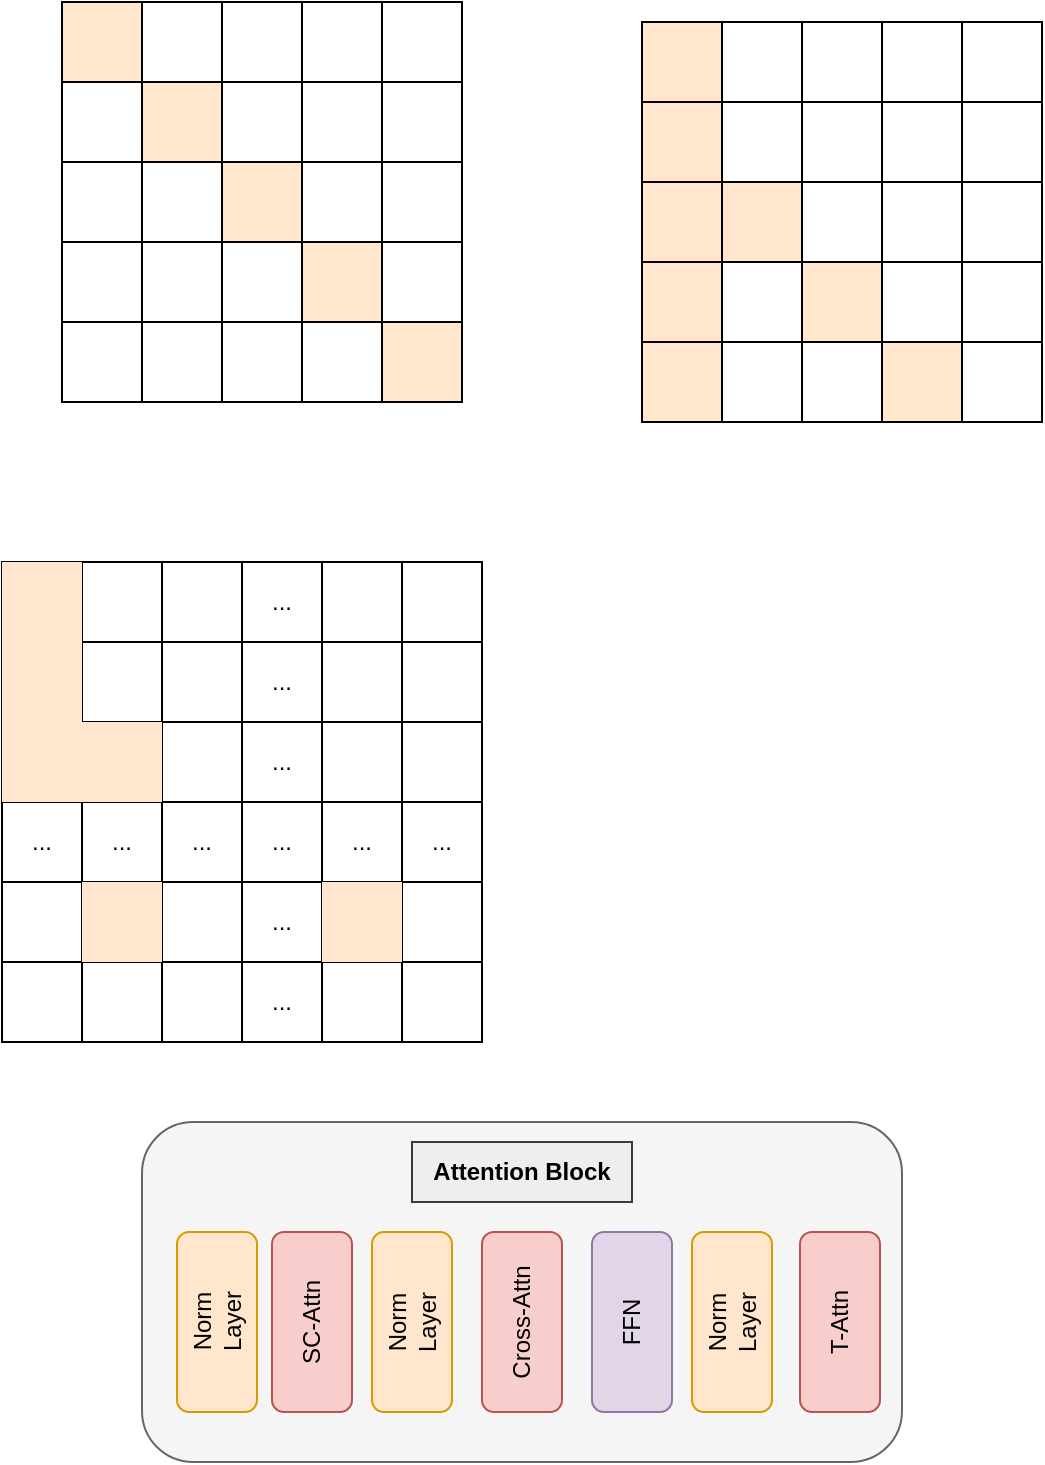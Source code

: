 <mxfile version="21.5.1" type="github">
  <diagram name="第 1 页" id="f-01IgNtScXEDmYA4fdB">
    <mxGraphModel dx="686" dy="381" grid="1" gridSize="10" guides="1" tooltips="1" connect="1" arrows="1" fold="1" page="1" pageScale="1" pageWidth="827" pageHeight="1169" math="0" shadow="0">
      <root>
        <mxCell id="0" />
        <mxCell id="1" parent="0" />
        <mxCell id="S-hVBt0b8yvFd-pwDOw3-2" value="" style="shape=table;startSize=0;container=1;collapsible=0;childLayout=tableLayout;" parent="1" vertex="1">
          <mxGeometry x="70" y="110" width="200" height="200" as="geometry" />
        </mxCell>
        <mxCell id="S-hVBt0b8yvFd-pwDOw3-3" value="" style="shape=tableRow;horizontal=0;startSize=0;swimlaneHead=0;swimlaneBody=0;strokeColor=inherit;top=0;left=0;bottom=0;right=0;collapsible=0;dropTarget=0;fillColor=none;points=[[0,0.5],[1,0.5]];portConstraint=eastwest;" parent="S-hVBt0b8yvFd-pwDOw3-2" vertex="1">
          <mxGeometry width="200" height="40" as="geometry" />
        </mxCell>
        <mxCell id="S-hVBt0b8yvFd-pwDOw3-4" value="" style="shape=partialRectangle;html=1;whiteSpace=wrap;connectable=0;strokeColor=#d79b00;overflow=hidden;fillColor=#ffe6cc;top=0;left=0;bottom=0;right=0;pointerEvents=1;" parent="S-hVBt0b8yvFd-pwDOw3-3" vertex="1">
          <mxGeometry width="40" height="40" as="geometry">
            <mxRectangle width="40" height="40" as="alternateBounds" />
          </mxGeometry>
        </mxCell>
        <mxCell id="S-hVBt0b8yvFd-pwDOw3-5" value="" style="shape=partialRectangle;html=1;whiteSpace=wrap;connectable=0;strokeColor=inherit;overflow=hidden;fillColor=none;top=0;left=0;bottom=0;right=0;pointerEvents=1;" parent="S-hVBt0b8yvFd-pwDOw3-3" vertex="1">
          <mxGeometry x="40" width="40" height="40" as="geometry">
            <mxRectangle width="40" height="40" as="alternateBounds" />
          </mxGeometry>
        </mxCell>
        <mxCell id="S-hVBt0b8yvFd-pwDOw3-6" value="" style="shape=partialRectangle;html=1;whiteSpace=wrap;connectable=0;strokeColor=inherit;overflow=hidden;fillColor=none;top=0;left=0;bottom=0;right=0;pointerEvents=1;" parent="S-hVBt0b8yvFd-pwDOw3-3" vertex="1">
          <mxGeometry x="80" width="40" height="40" as="geometry">
            <mxRectangle width="40" height="40" as="alternateBounds" />
          </mxGeometry>
        </mxCell>
        <mxCell id="S-hVBt0b8yvFd-pwDOw3-7" value="" style="shape=partialRectangle;html=1;whiteSpace=wrap;connectable=0;strokeColor=inherit;overflow=hidden;fillColor=none;top=0;left=0;bottom=0;right=0;pointerEvents=1;" parent="S-hVBt0b8yvFd-pwDOw3-3" vertex="1">
          <mxGeometry x="120" width="40" height="40" as="geometry">
            <mxRectangle width="40" height="40" as="alternateBounds" />
          </mxGeometry>
        </mxCell>
        <mxCell id="S-hVBt0b8yvFd-pwDOw3-8" value="" style="shape=partialRectangle;html=1;whiteSpace=wrap;connectable=0;strokeColor=inherit;overflow=hidden;fillColor=none;top=0;left=0;bottom=0;right=0;pointerEvents=1;" parent="S-hVBt0b8yvFd-pwDOw3-3" vertex="1">
          <mxGeometry x="160" width="40" height="40" as="geometry">
            <mxRectangle width="40" height="40" as="alternateBounds" />
          </mxGeometry>
        </mxCell>
        <mxCell id="S-hVBt0b8yvFd-pwDOw3-9" value="" style="shape=tableRow;horizontal=0;startSize=0;swimlaneHead=0;swimlaneBody=0;strokeColor=inherit;top=0;left=0;bottom=0;right=0;collapsible=0;dropTarget=0;fillColor=none;points=[[0,0.5],[1,0.5]];portConstraint=eastwest;" parent="S-hVBt0b8yvFd-pwDOw3-2" vertex="1">
          <mxGeometry y="40" width="200" height="40" as="geometry" />
        </mxCell>
        <mxCell id="S-hVBt0b8yvFd-pwDOw3-10" value="" style="shape=partialRectangle;html=1;whiteSpace=wrap;connectable=0;strokeColor=inherit;overflow=hidden;fillColor=none;top=0;left=0;bottom=0;right=0;pointerEvents=1;" parent="S-hVBt0b8yvFd-pwDOw3-9" vertex="1">
          <mxGeometry width="40" height="40" as="geometry">
            <mxRectangle width="40" height="40" as="alternateBounds" />
          </mxGeometry>
        </mxCell>
        <mxCell id="S-hVBt0b8yvFd-pwDOw3-11" value="" style="shape=partialRectangle;html=1;whiteSpace=wrap;connectable=0;strokeColor=#d79b00;overflow=hidden;fillColor=#ffe6cc;top=0;left=0;bottom=0;right=0;pointerEvents=1;" parent="S-hVBt0b8yvFd-pwDOw3-9" vertex="1">
          <mxGeometry x="40" width="40" height="40" as="geometry">
            <mxRectangle width="40" height="40" as="alternateBounds" />
          </mxGeometry>
        </mxCell>
        <mxCell id="S-hVBt0b8yvFd-pwDOw3-12" value="" style="shape=partialRectangle;html=1;whiteSpace=wrap;connectable=0;strokeColor=inherit;overflow=hidden;fillColor=none;top=0;left=0;bottom=0;right=0;pointerEvents=1;" parent="S-hVBt0b8yvFd-pwDOw3-9" vertex="1">
          <mxGeometry x="80" width="40" height="40" as="geometry">
            <mxRectangle width="40" height="40" as="alternateBounds" />
          </mxGeometry>
        </mxCell>
        <mxCell id="S-hVBt0b8yvFd-pwDOw3-13" value="" style="shape=partialRectangle;html=1;whiteSpace=wrap;connectable=0;strokeColor=inherit;overflow=hidden;fillColor=none;top=0;left=0;bottom=0;right=0;pointerEvents=1;" parent="S-hVBt0b8yvFd-pwDOw3-9" vertex="1">
          <mxGeometry x="120" width="40" height="40" as="geometry">
            <mxRectangle width="40" height="40" as="alternateBounds" />
          </mxGeometry>
        </mxCell>
        <mxCell id="S-hVBt0b8yvFd-pwDOw3-14" value="" style="shape=partialRectangle;html=1;whiteSpace=wrap;connectable=0;strokeColor=inherit;overflow=hidden;fillColor=none;top=0;left=0;bottom=0;right=0;pointerEvents=1;" parent="S-hVBt0b8yvFd-pwDOw3-9" vertex="1">
          <mxGeometry x="160" width="40" height="40" as="geometry">
            <mxRectangle width="40" height="40" as="alternateBounds" />
          </mxGeometry>
        </mxCell>
        <mxCell id="S-hVBt0b8yvFd-pwDOw3-15" value="" style="shape=tableRow;horizontal=0;startSize=0;swimlaneHead=0;swimlaneBody=0;strokeColor=inherit;top=0;left=0;bottom=0;right=0;collapsible=0;dropTarget=0;fillColor=none;points=[[0,0.5],[1,0.5]];portConstraint=eastwest;" parent="S-hVBt0b8yvFd-pwDOw3-2" vertex="1">
          <mxGeometry y="80" width="200" height="40" as="geometry" />
        </mxCell>
        <mxCell id="S-hVBt0b8yvFd-pwDOw3-16" value="" style="shape=partialRectangle;html=1;whiteSpace=wrap;connectable=0;strokeColor=inherit;overflow=hidden;fillColor=none;top=0;left=0;bottom=0;right=0;pointerEvents=1;" parent="S-hVBt0b8yvFd-pwDOw3-15" vertex="1">
          <mxGeometry width="40" height="40" as="geometry">
            <mxRectangle width="40" height="40" as="alternateBounds" />
          </mxGeometry>
        </mxCell>
        <mxCell id="S-hVBt0b8yvFd-pwDOw3-17" value="" style="shape=partialRectangle;html=1;whiteSpace=wrap;connectable=0;strokeColor=inherit;overflow=hidden;fillColor=none;top=0;left=0;bottom=0;right=0;pointerEvents=1;" parent="S-hVBt0b8yvFd-pwDOw3-15" vertex="1">
          <mxGeometry x="40" width="40" height="40" as="geometry">
            <mxRectangle width="40" height="40" as="alternateBounds" />
          </mxGeometry>
        </mxCell>
        <mxCell id="S-hVBt0b8yvFd-pwDOw3-18" value="" style="shape=partialRectangle;html=1;whiteSpace=wrap;connectable=0;strokeColor=default;overflow=hidden;fillColor=#ffe6cc;top=0;left=0;bottom=0;right=0;pointerEvents=1;" parent="S-hVBt0b8yvFd-pwDOw3-15" vertex="1">
          <mxGeometry x="80" width="40" height="40" as="geometry">
            <mxRectangle width="40" height="40" as="alternateBounds" />
          </mxGeometry>
        </mxCell>
        <mxCell id="S-hVBt0b8yvFd-pwDOw3-19" value="" style="shape=partialRectangle;html=1;whiteSpace=wrap;connectable=0;strokeColor=inherit;overflow=hidden;fillColor=none;top=0;left=0;bottom=0;right=0;pointerEvents=1;" parent="S-hVBt0b8yvFd-pwDOw3-15" vertex="1">
          <mxGeometry x="120" width="40" height="40" as="geometry">
            <mxRectangle width="40" height="40" as="alternateBounds" />
          </mxGeometry>
        </mxCell>
        <mxCell id="S-hVBt0b8yvFd-pwDOw3-20" value="" style="shape=partialRectangle;html=1;whiteSpace=wrap;connectable=0;strokeColor=inherit;overflow=hidden;fillColor=none;top=0;left=0;bottom=0;right=0;pointerEvents=1;" parent="S-hVBt0b8yvFd-pwDOw3-15" vertex="1">
          <mxGeometry x="160" width="40" height="40" as="geometry">
            <mxRectangle width="40" height="40" as="alternateBounds" />
          </mxGeometry>
        </mxCell>
        <mxCell id="S-hVBt0b8yvFd-pwDOw3-21" value="" style="shape=tableRow;horizontal=0;startSize=0;swimlaneHead=0;swimlaneBody=0;strokeColor=inherit;top=0;left=0;bottom=0;right=0;collapsible=0;dropTarget=0;fillColor=none;points=[[0,0.5],[1,0.5]];portConstraint=eastwest;" parent="S-hVBt0b8yvFd-pwDOw3-2" vertex="1">
          <mxGeometry y="120" width="200" height="40" as="geometry" />
        </mxCell>
        <mxCell id="S-hVBt0b8yvFd-pwDOw3-22" value="" style="shape=partialRectangle;html=1;whiteSpace=wrap;connectable=0;strokeColor=inherit;overflow=hidden;fillColor=none;top=0;left=0;bottom=0;right=0;pointerEvents=1;" parent="S-hVBt0b8yvFd-pwDOw3-21" vertex="1">
          <mxGeometry width="40" height="40" as="geometry">
            <mxRectangle width="40" height="40" as="alternateBounds" />
          </mxGeometry>
        </mxCell>
        <mxCell id="S-hVBt0b8yvFd-pwDOw3-23" value="" style="shape=partialRectangle;html=1;whiteSpace=wrap;connectable=0;strokeColor=inherit;overflow=hidden;fillColor=none;top=0;left=0;bottom=0;right=0;pointerEvents=1;" parent="S-hVBt0b8yvFd-pwDOw3-21" vertex="1">
          <mxGeometry x="40" width="40" height="40" as="geometry">
            <mxRectangle width="40" height="40" as="alternateBounds" />
          </mxGeometry>
        </mxCell>
        <mxCell id="S-hVBt0b8yvFd-pwDOw3-24" value="" style="shape=partialRectangle;html=1;whiteSpace=wrap;connectable=0;strokeColor=inherit;overflow=hidden;fillColor=none;top=0;left=0;bottom=0;right=0;pointerEvents=1;" parent="S-hVBt0b8yvFd-pwDOw3-21" vertex="1">
          <mxGeometry x="80" width="40" height="40" as="geometry">
            <mxRectangle width="40" height="40" as="alternateBounds" />
          </mxGeometry>
        </mxCell>
        <mxCell id="S-hVBt0b8yvFd-pwDOw3-25" value="" style="shape=partialRectangle;html=1;whiteSpace=wrap;connectable=0;strokeColor=#d79b00;overflow=hidden;fillColor=#ffe6cc;top=0;left=0;bottom=0;right=0;pointerEvents=1;" parent="S-hVBt0b8yvFd-pwDOw3-21" vertex="1">
          <mxGeometry x="120" width="40" height="40" as="geometry">
            <mxRectangle width="40" height="40" as="alternateBounds" />
          </mxGeometry>
        </mxCell>
        <mxCell id="S-hVBt0b8yvFd-pwDOw3-26" value="" style="shape=partialRectangle;html=1;whiteSpace=wrap;connectable=0;strokeColor=inherit;overflow=hidden;fillColor=none;top=0;left=0;bottom=0;right=0;pointerEvents=1;" parent="S-hVBt0b8yvFd-pwDOw3-21" vertex="1">
          <mxGeometry x="160" width="40" height="40" as="geometry">
            <mxRectangle width="40" height="40" as="alternateBounds" />
          </mxGeometry>
        </mxCell>
        <mxCell id="S-hVBt0b8yvFd-pwDOw3-27" value="" style="shape=tableRow;horizontal=0;startSize=0;swimlaneHead=0;swimlaneBody=0;strokeColor=inherit;top=0;left=0;bottom=0;right=0;collapsible=0;dropTarget=0;fillColor=none;points=[[0,0.5],[1,0.5]];portConstraint=eastwest;" parent="S-hVBt0b8yvFd-pwDOw3-2" vertex="1">
          <mxGeometry y="160" width="200" height="40" as="geometry" />
        </mxCell>
        <mxCell id="S-hVBt0b8yvFd-pwDOw3-28" value="" style="shape=partialRectangle;html=1;whiteSpace=wrap;connectable=0;strokeColor=inherit;overflow=hidden;fillColor=none;top=0;left=0;bottom=0;right=0;pointerEvents=1;" parent="S-hVBt0b8yvFd-pwDOw3-27" vertex="1">
          <mxGeometry width="40" height="40" as="geometry">
            <mxRectangle width="40" height="40" as="alternateBounds" />
          </mxGeometry>
        </mxCell>
        <mxCell id="S-hVBt0b8yvFd-pwDOw3-29" value="" style="shape=partialRectangle;html=1;whiteSpace=wrap;connectable=0;strokeColor=inherit;overflow=hidden;fillColor=none;top=0;left=0;bottom=0;right=0;pointerEvents=1;" parent="S-hVBt0b8yvFd-pwDOw3-27" vertex="1">
          <mxGeometry x="40" width="40" height="40" as="geometry">
            <mxRectangle width="40" height="40" as="alternateBounds" />
          </mxGeometry>
        </mxCell>
        <mxCell id="S-hVBt0b8yvFd-pwDOw3-30" value="" style="shape=partialRectangle;html=1;whiteSpace=wrap;connectable=0;strokeColor=inherit;overflow=hidden;fillColor=none;top=0;left=0;bottom=0;right=0;pointerEvents=1;" parent="S-hVBt0b8yvFd-pwDOw3-27" vertex="1">
          <mxGeometry x="80" width="40" height="40" as="geometry">
            <mxRectangle width="40" height="40" as="alternateBounds" />
          </mxGeometry>
        </mxCell>
        <mxCell id="S-hVBt0b8yvFd-pwDOw3-31" value="" style="shape=partialRectangle;html=1;whiteSpace=wrap;connectable=0;strokeColor=inherit;overflow=hidden;fillColor=none;top=0;left=0;bottom=0;right=0;pointerEvents=1;" parent="S-hVBt0b8yvFd-pwDOw3-27" vertex="1">
          <mxGeometry x="120" width="40" height="40" as="geometry">
            <mxRectangle width="40" height="40" as="alternateBounds" />
          </mxGeometry>
        </mxCell>
        <mxCell id="S-hVBt0b8yvFd-pwDOw3-32" value="" style="shape=partialRectangle;html=1;whiteSpace=wrap;connectable=0;strokeColor=#d79b00;overflow=hidden;fillColor=#ffe6cc;top=0;left=0;bottom=0;right=0;pointerEvents=1;" parent="S-hVBt0b8yvFd-pwDOw3-27" vertex="1">
          <mxGeometry x="160" width="40" height="40" as="geometry">
            <mxRectangle width="40" height="40" as="alternateBounds" />
          </mxGeometry>
        </mxCell>
        <mxCell id="S-hVBt0b8yvFd-pwDOw3-65" value="" style="shape=table;startSize=0;container=1;collapsible=0;childLayout=tableLayout;" parent="1" vertex="1">
          <mxGeometry x="360" y="120" width="200" height="200" as="geometry" />
        </mxCell>
        <mxCell id="S-hVBt0b8yvFd-pwDOw3-66" value="" style="shape=tableRow;horizontal=0;startSize=0;swimlaneHead=0;swimlaneBody=0;strokeColor=inherit;top=0;left=0;bottom=0;right=0;collapsible=0;dropTarget=0;fillColor=none;points=[[0,0.5],[1,0.5]];portConstraint=eastwest;" parent="S-hVBt0b8yvFd-pwDOw3-65" vertex="1">
          <mxGeometry width="200" height="40" as="geometry" />
        </mxCell>
        <mxCell id="S-hVBt0b8yvFd-pwDOw3-67" value="" style="shape=partialRectangle;html=1;whiteSpace=wrap;connectable=0;overflow=hidden;top=0;left=0;bottom=0;right=0;pointerEvents=1;strokeColor=inherit;fillColor=#ffe6cc;" parent="S-hVBt0b8yvFd-pwDOw3-66" vertex="1">
          <mxGeometry width="40" height="40" as="geometry">
            <mxRectangle width="40" height="40" as="alternateBounds" />
          </mxGeometry>
        </mxCell>
        <mxCell id="S-hVBt0b8yvFd-pwDOw3-68" value="" style="shape=partialRectangle;html=1;whiteSpace=wrap;connectable=0;strokeColor=inherit;overflow=hidden;fillColor=none;top=0;left=0;bottom=0;right=0;pointerEvents=1;" parent="S-hVBt0b8yvFd-pwDOw3-66" vertex="1">
          <mxGeometry x="40" width="40" height="40" as="geometry">
            <mxRectangle width="40" height="40" as="alternateBounds" />
          </mxGeometry>
        </mxCell>
        <mxCell id="S-hVBt0b8yvFd-pwDOw3-69" value="" style="shape=partialRectangle;html=1;whiteSpace=wrap;connectable=0;strokeColor=inherit;overflow=hidden;fillColor=none;top=0;left=0;bottom=0;right=0;pointerEvents=1;" parent="S-hVBt0b8yvFd-pwDOw3-66" vertex="1">
          <mxGeometry x="80" width="40" height="40" as="geometry">
            <mxRectangle width="40" height="40" as="alternateBounds" />
          </mxGeometry>
        </mxCell>
        <mxCell id="S-hVBt0b8yvFd-pwDOw3-70" value="" style="shape=partialRectangle;html=1;whiteSpace=wrap;connectable=0;strokeColor=inherit;overflow=hidden;fillColor=none;top=0;left=0;bottom=0;right=0;pointerEvents=1;" parent="S-hVBt0b8yvFd-pwDOw3-66" vertex="1">
          <mxGeometry x="120" width="40" height="40" as="geometry">
            <mxRectangle width="40" height="40" as="alternateBounds" />
          </mxGeometry>
        </mxCell>
        <mxCell id="S-hVBt0b8yvFd-pwDOw3-71" value="" style="shape=partialRectangle;html=1;whiteSpace=wrap;connectable=0;strokeColor=inherit;overflow=hidden;fillColor=none;top=0;left=0;bottom=0;right=0;pointerEvents=1;" parent="S-hVBt0b8yvFd-pwDOw3-66" vertex="1">
          <mxGeometry x="160" width="40" height="40" as="geometry">
            <mxRectangle width="40" height="40" as="alternateBounds" />
          </mxGeometry>
        </mxCell>
        <mxCell id="S-hVBt0b8yvFd-pwDOw3-72" value="" style="shape=tableRow;horizontal=0;startSize=0;swimlaneHead=0;swimlaneBody=0;strokeColor=inherit;top=0;left=0;bottom=0;right=0;collapsible=0;dropTarget=0;fillColor=none;points=[[0,0.5],[1,0.5]];portConstraint=eastwest;" parent="S-hVBt0b8yvFd-pwDOw3-65" vertex="1">
          <mxGeometry y="40" width="200" height="40" as="geometry" />
        </mxCell>
        <mxCell id="S-hVBt0b8yvFd-pwDOw3-73" value="" style="shape=partialRectangle;html=1;whiteSpace=wrap;connectable=0;strokeColor=inherit;overflow=hidden;fillColor=#ffe6cc;top=0;left=0;bottom=0;right=0;pointerEvents=1;" parent="S-hVBt0b8yvFd-pwDOw3-72" vertex="1">
          <mxGeometry width="40" height="40" as="geometry">
            <mxRectangle width="40" height="40" as="alternateBounds" />
          </mxGeometry>
        </mxCell>
        <mxCell id="S-hVBt0b8yvFd-pwDOw3-74" value="" style="shape=partialRectangle;html=1;whiteSpace=wrap;connectable=0;strokeColor=#d79b00;overflow=hidden;fillColor=none;top=0;left=0;bottom=0;right=0;pointerEvents=1;" parent="S-hVBt0b8yvFd-pwDOw3-72" vertex="1">
          <mxGeometry x="40" width="40" height="40" as="geometry">
            <mxRectangle width="40" height="40" as="alternateBounds" />
          </mxGeometry>
        </mxCell>
        <mxCell id="S-hVBt0b8yvFd-pwDOw3-75" value="" style="shape=partialRectangle;html=1;whiteSpace=wrap;connectable=0;strokeColor=inherit;overflow=hidden;fillColor=none;top=0;left=0;bottom=0;right=0;pointerEvents=1;" parent="S-hVBt0b8yvFd-pwDOw3-72" vertex="1">
          <mxGeometry x="80" width="40" height="40" as="geometry">
            <mxRectangle width="40" height="40" as="alternateBounds" />
          </mxGeometry>
        </mxCell>
        <mxCell id="S-hVBt0b8yvFd-pwDOw3-76" value="" style="shape=partialRectangle;html=1;whiteSpace=wrap;connectable=0;strokeColor=inherit;overflow=hidden;fillColor=none;top=0;left=0;bottom=0;right=0;pointerEvents=1;" parent="S-hVBt0b8yvFd-pwDOw3-72" vertex="1">
          <mxGeometry x="120" width="40" height="40" as="geometry">
            <mxRectangle width="40" height="40" as="alternateBounds" />
          </mxGeometry>
        </mxCell>
        <mxCell id="S-hVBt0b8yvFd-pwDOw3-77" value="" style="shape=partialRectangle;html=1;whiteSpace=wrap;connectable=0;strokeColor=inherit;overflow=hidden;fillColor=none;top=0;left=0;bottom=0;right=0;pointerEvents=1;" parent="S-hVBt0b8yvFd-pwDOw3-72" vertex="1">
          <mxGeometry x="160" width="40" height="40" as="geometry">
            <mxRectangle width="40" height="40" as="alternateBounds" />
          </mxGeometry>
        </mxCell>
        <mxCell id="S-hVBt0b8yvFd-pwDOw3-78" value="" style="shape=tableRow;horizontal=0;startSize=0;swimlaneHead=0;swimlaneBody=0;strokeColor=inherit;top=0;left=0;bottom=0;right=0;collapsible=0;dropTarget=0;fillColor=none;points=[[0,0.5],[1,0.5]];portConstraint=eastwest;" parent="S-hVBt0b8yvFd-pwDOw3-65" vertex="1">
          <mxGeometry y="80" width="200" height="40" as="geometry" />
        </mxCell>
        <mxCell id="S-hVBt0b8yvFd-pwDOw3-79" value="" style="shape=partialRectangle;html=1;whiteSpace=wrap;connectable=0;strokeColor=#d79b00;overflow=hidden;fillColor=#ffe6cc;top=0;left=0;bottom=0;right=0;pointerEvents=1;" parent="S-hVBt0b8yvFd-pwDOw3-78" vertex="1">
          <mxGeometry width="40" height="40" as="geometry">
            <mxRectangle width="40" height="40" as="alternateBounds" />
          </mxGeometry>
        </mxCell>
        <mxCell id="S-hVBt0b8yvFd-pwDOw3-80" value="" style="shape=partialRectangle;html=1;whiteSpace=wrap;connectable=0;strokeColor=#d79b00;overflow=hidden;fillColor=#ffe6cc;top=0;left=0;bottom=0;right=0;pointerEvents=1;" parent="S-hVBt0b8yvFd-pwDOw3-78" vertex="1">
          <mxGeometry x="40" width="40" height="40" as="geometry">
            <mxRectangle width="40" height="40" as="alternateBounds" />
          </mxGeometry>
        </mxCell>
        <mxCell id="S-hVBt0b8yvFd-pwDOw3-81" value="" style="shape=partialRectangle;html=1;whiteSpace=wrap;connectable=0;strokeColor=default;overflow=hidden;fillColor=none;top=0;left=0;bottom=0;right=0;pointerEvents=1;" parent="S-hVBt0b8yvFd-pwDOw3-78" vertex="1">
          <mxGeometry x="80" width="40" height="40" as="geometry">
            <mxRectangle width="40" height="40" as="alternateBounds" />
          </mxGeometry>
        </mxCell>
        <mxCell id="S-hVBt0b8yvFd-pwDOw3-82" value="" style="shape=partialRectangle;html=1;whiteSpace=wrap;connectable=0;strokeColor=inherit;overflow=hidden;fillColor=none;top=0;left=0;bottom=0;right=0;pointerEvents=1;" parent="S-hVBt0b8yvFd-pwDOw3-78" vertex="1">
          <mxGeometry x="120" width="40" height="40" as="geometry">
            <mxRectangle width="40" height="40" as="alternateBounds" />
          </mxGeometry>
        </mxCell>
        <mxCell id="S-hVBt0b8yvFd-pwDOw3-83" value="" style="shape=partialRectangle;html=1;whiteSpace=wrap;connectable=0;strokeColor=inherit;overflow=hidden;fillColor=none;top=0;left=0;bottom=0;right=0;pointerEvents=1;" parent="S-hVBt0b8yvFd-pwDOw3-78" vertex="1">
          <mxGeometry x="160" width="40" height="40" as="geometry">
            <mxRectangle width="40" height="40" as="alternateBounds" />
          </mxGeometry>
        </mxCell>
        <mxCell id="S-hVBt0b8yvFd-pwDOw3-84" value="" style="shape=tableRow;horizontal=0;startSize=0;swimlaneHead=0;swimlaneBody=0;strokeColor=inherit;top=0;left=0;bottom=0;right=0;collapsible=0;dropTarget=0;fillColor=none;points=[[0,0.5],[1,0.5]];portConstraint=eastwest;" parent="S-hVBt0b8yvFd-pwDOw3-65" vertex="1">
          <mxGeometry y="120" width="200" height="40" as="geometry" />
        </mxCell>
        <mxCell id="S-hVBt0b8yvFd-pwDOw3-85" value="" style="shape=partialRectangle;html=1;whiteSpace=wrap;connectable=0;strokeColor=#d79b00;overflow=hidden;fillColor=#ffe6cc;top=0;left=0;bottom=0;right=0;pointerEvents=1;" parent="S-hVBt0b8yvFd-pwDOw3-84" vertex="1">
          <mxGeometry width="40" height="40" as="geometry">
            <mxRectangle width="40" height="40" as="alternateBounds" />
          </mxGeometry>
        </mxCell>
        <mxCell id="S-hVBt0b8yvFd-pwDOw3-86" value="" style="shape=partialRectangle;html=1;whiteSpace=wrap;connectable=0;strokeColor=inherit;overflow=hidden;fillColor=none;top=0;left=0;bottom=0;right=0;pointerEvents=1;" parent="S-hVBt0b8yvFd-pwDOw3-84" vertex="1">
          <mxGeometry x="40" width="40" height="40" as="geometry">
            <mxRectangle width="40" height="40" as="alternateBounds" />
          </mxGeometry>
        </mxCell>
        <mxCell id="S-hVBt0b8yvFd-pwDOw3-87" value="" style="shape=partialRectangle;html=1;whiteSpace=wrap;connectable=0;strokeColor=#d79b00;overflow=hidden;fillColor=#ffe6cc;top=0;left=0;bottom=0;right=0;pointerEvents=1;" parent="S-hVBt0b8yvFd-pwDOw3-84" vertex="1">
          <mxGeometry x="80" width="40" height="40" as="geometry">
            <mxRectangle width="40" height="40" as="alternateBounds" />
          </mxGeometry>
        </mxCell>
        <mxCell id="S-hVBt0b8yvFd-pwDOw3-88" value="" style="shape=partialRectangle;html=1;whiteSpace=wrap;connectable=0;strokeColor=#d79b00;overflow=hidden;fillColor=none;top=0;left=0;bottom=0;right=0;pointerEvents=1;" parent="S-hVBt0b8yvFd-pwDOw3-84" vertex="1">
          <mxGeometry x="120" width="40" height="40" as="geometry">
            <mxRectangle width="40" height="40" as="alternateBounds" />
          </mxGeometry>
        </mxCell>
        <mxCell id="S-hVBt0b8yvFd-pwDOw3-89" value="" style="shape=partialRectangle;html=1;whiteSpace=wrap;connectable=0;strokeColor=inherit;overflow=hidden;fillColor=none;top=0;left=0;bottom=0;right=0;pointerEvents=1;" parent="S-hVBt0b8yvFd-pwDOw3-84" vertex="1">
          <mxGeometry x="160" width="40" height="40" as="geometry">
            <mxRectangle width="40" height="40" as="alternateBounds" />
          </mxGeometry>
        </mxCell>
        <mxCell id="S-hVBt0b8yvFd-pwDOw3-90" value="" style="shape=tableRow;horizontal=0;startSize=0;swimlaneHead=0;swimlaneBody=0;strokeColor=inherit;top=0;left=0;bottom=0;right=0;collapsible=0;dropTarget=0;fillColor=none;points=[[0,0.5],[1,0.5]];portConstraint=eastwest;" parent="S-hVBt0b8yvFd-pwDOw3-65" vertex="1">
          <mxGeometry y="160" width="200" height="40" as="geometry" />
        </mxCell>
        <mxCell id="S-hVBt0b8yvFd-pwDOw3-91" value="" style="shape=partialRectangle;html=1;whiteSpace=wrap;connectable=0;strokeColor=#d79b00;overflow=hidden;fillColor=#ffe6cc;top=0;left=0;bottom=0;right=0;pointerEvents=1;" parent="S-hVBt0b8yvFd-pwDOw3-90" vertex="1">
          <mxGeometry width="40" height="40" as="geometry">
            <mxRectangle width="40" height="40" as="alternateBounds" />
          </mxGeometry>
        </mxCell>
        <mxCell id="S-hVBt0b8yvFd-pwDOw3-92" value="" style="shape=partialRectangle;html=1;whiteSpace=wrap;connectable=0;strokeColor=inherit;overflow=hidden;fillColor=none;top=0;left=0;bottom=0;right=0;pointerEvents=1;" parent="S-hVBt0b8yvFd-pwDOw3-90" vertex="1">
          <mxGeometry x="40" width="40" height="40" as="geometry">
            <mxRectangle width="40" height="40" as="alternateBounds" />
          </mxGeometry>
        </mxCell>
        <mxCell id="S-hVBt0b8yvFd-pwDOw3-93" value="" style="shape=partialRectangle;html=1;whiteSpace=wrap;connectable=0;strokeColor=inherit;overflow=hidden;fillColor=none;top=0;left=0;bottom=0;right=0;pointerEvents=1;" parent="S-hVBt0b8yvFd-pwDOw3-90" vertex="1">
          <mxGeometry x="80" width="40" height="40" as="geometry">
            <mxRectangle width="40" height="40" as="alternateBounds" />
          </mxGeometry>
        </mxCell>
        <mxCell id="S-hVBt0b8yvFd-pwDOw3-94" value="" style="shape=partialRectangle;html=1;whiteSpace=wrap;connectable=0;strokeColor=#d79b00;overflow=hidden;fillColor=#ffe6cc;top=0;left=0;bottom=0;right=0;pointerEvents=1;" parent="S-hVBt0b8yvFd-pwDOw3-90" vertex="1">
          <mxGeometry x="120" width="40" height="40" as="geometry">
            <mxRectangle width="40" height="40" as="alternateBounds" />
          </mxGeometry>
        </mxCell>
        <mxCell id="S-hVBt0b8yvFd-pwDOw3-95" value="" style="shape=partialRectangle;html=1;whiteSpace=wrap;connectable=0;strokeColor=default;overflow=hidden;fillColor=none;top=0;left=0;bottom=0;right=0;pointerEvents=1;" parent="S-hVBt0b8yvFd-pwDOw3-90" vertex="1">
          <mxGeometry x="160" width="40" height="40" as="geometry">
            <mxRectangle width="40" height="40" as="alternateBounds" />
          </mxGeometry>
        </mxCell>
        <mxCell id="S-hVBt0b8yvFd-pwDOw3-96" value="" style="endArrow=none;html=1;rounded=0;exitX=0.001;exitY=-0.107;exitDx=0;exitDy=0;exitPerimeter=0;entryX=0.201;entryY=-0.001;entryDx=0;entryDy=0;entryPerimeter=0;" parent="1" target="S-hVBt0b8yvFd-pwDOw3-72" edge="1">
          <mxGeometry width="50" height="50" relative="1" as="geometry">
            <mxPoint x="360" y="160" as="sourcePoint" />
            <mxPoint x="402.0" y="162.08" as="targetPoint" />
          </mxGeometry>
        </mxCell>
        <mxCell id="S-hVBt0b8yvFd-pwDOw3-97" value="" style="endArrow=none;html=1;rounded=0;exitX=0.001;exitY=-0.107;exitDx=0;exitDy=0;exitPerimeter=0;entryX=0.201;entryY=-0.001;entryDx=0;entryDy=0;entryPerimeter=0;" parent="1" edge="1">
          <mxGeometry width="50" height="50" relative="1" as="geometry">
            <mxPoint x="360" y="200" as="sourcePoint" />
            <mxPoint x="400" y="200" as="targetPoint" />
          </mxGeometry>
        </mxCell>
        <mxCell id="S-hVBt0b8yvFd-pwDOw3-98" value="" style="endArrow=none;html=1;rounded=0;exitX=0.001;exitY=-0.107;exitDx=0;exitDy=0;exitPerimeter=0;entryX=0.201;entryY=-0.001;entryDx=0;entryDy=0;entryPerimeter=0;" parent="1" edge="1">
          <mxGeometry width="50" height="50" relative="1" as="geometry">
            <mxPoint x="360" y="240" as="sourcePoint" />
            <mxPoint x="400" y="240" as="targetPoint" />
          </mxGeometry>
        </mxCell>
        <mxCell id="S-hVBt0b8yvFd-pwDOw3-99" value="" style="endArrow=none;html=1;rounded=0;exitX=0.001;exitY=-0.107;exitDx=0;exitDy=0;exitPerimeter=0;entryX=0.201;entryY=-0.001;entryDx=0;entryDy=0;entryPerimeter=0;" parent="1" edge="1">
          <mxGeometry width="50" height="50" relative="1" as="geometry">
            <mxPoint x="400" y="240" as="sourcePoint" />
            <mxPoint x="440" y="240" as="targetPoint" />
          </mxGeometry>
        </mxCell>
        <mxCell id="S-hVBt0b8yvFd-pwDOw3-100" value="" style="endArrow=none;html=1;rounded=0;exitX=0.001;exitY=-0.107;exitDx=0;exitDy=0;exitPerimeter=0;entryX=0.201;entryY=-0.001;entryDx=0;entryDy=0;entryPerimeter=0;" parent="1" edge="1">
          <mxGeometry width="50" height="50" relative="1" as="geometry">
            <mxPoint x="360" y="280" as="sourcePoint" />
            <mxPoint x="400" y="280" as="targetPoint" />
          </mxGeometry>
        </mxCell>
        <mxCell id="S-hVBt0b8yvFd-pwDOw3-101" value="" style="endArrow=none;html=1;rounded=0;exitX=0.001;exitY=-0.107;exitDx=0;exitDy=0;exitPerimeter=0;entryX=0.201;entryY=-0.001;entryDx=0;entryDy=0;entryPerimeter=0;" parent="1" edge="1">
          <mxGeometry width="50" height="50" relative="1" as="geometry">
            <mxPoint x="440" y="240" as="sourcePoint" />
            <mxPoint x="480" y="240" as="targetPoint" />
          </mxGeometry>
        </mxCell>
        <mxCell id="S-hVBt0b8yvFd-pwDOw3-102" value="" style="endArrow=none;html=1;rounded=0;exitX=0.001;exitY=-0.107;exitDx=0;exitDy=0;exitPerimeter=0;entryX=0.201;entryY=-0.001;entryDx=0;entryDy=0;entryPerimeter=0;" parent="1" edge="1">
          <mxGeometry width="50" height="50" relative="1" as="geometry">
            <mxPoint x="440" y="280" as="sourcePoint" />
            <mxPoint x="480" y="280" as="targetPoint" />
          </mxGeometry>
        </mxCell>
        <mxCell id="S-hVBt0b8yvFd-pwDOw3-103" value="" style="endArrow=none;html=1;rounded=0;exitX=0.001;exitY=-0.107;exitDx=0;exitDy=0;exitPerimeter=0;entryX=0.201;entryY=-0.001;entryDx=0;entryDy=0;entryPerimeter=0;" parent="1" edge="1">
          <mxGeometry width="50" height="50" relative="1" as="geometry">
            <mxPoint x="400" y="200" as="sourcePoint" />
            <mxPoint x="440" y="200" as="targetPoint" />
          </mxGeometry>
        </mxCell>
        <mxCell id="S-hVBt0b8yvFd-pwDOw3-104" value="" style="endArrow=none;html=1;rounded=0;exitX=0.001;exitY=-0.107;exitDx=0;exitDy=0;exitPerimeter=0;entryX=0.201;entryY=-0.001;entryDx=0;entryDy=0;entryPerimeter=0;" parent="1" edge="1">
          <mxGeometry width="50" height="50" relative="1" as="geometry">
            <mxPoint x="360" y="120" as="sourcePoint" />
            <mxPoint x="400" y="120" as="targetPoint" />
          </mxGeometry>
        </mxCell>
        <mxCell id="S-hVBt0b8yvFd-pwDOw3-105" value="" style="endArrow=none;html=1;rounded=0;exitX=0.001;exitY=-0.107;exitDx=0;exitDy=0;exitPerimeter=0;entryX=0.201;entryY=-0.001;entryDx=0;entryDy=0;entryPerimeter=0;" parent="1" edge="1">
          <mxGeometry width="50" height="50" relative="1" as="geometry">
            <mxPoint x="360" y="320" as="sourcePoint" />
            <mxPoint x="400" y="320" as="targetPoint" />
          </mxGeometry>
        </mxCell>
        <mxCell id="S-hVBt0b8yvFd-pwDOw3-106" value="" style="endArrow=none;html=1;rounded=0;exitX=0.001;exitY=-0.107;exitDx=0;exitDy=0;exitPerimeter=0;entryX=0.201;entryY=-0.001;entryDx=0;entryDy=0;entryPerimeter=0;" parent="1" edge="1">
          <mxGeometry width="50" height="50" relative="1" as="geometry">
            <mxPoint x="480" y="320" as="sourcePoint" />
            <mxPoint x="520" y="320" as="targetPoint" />
          </mxGeometry>
        </mxCell>
        <mxCell id="S-hVBt0b8yvFd-pwDOw3-107" value="" style="endArrow=none;html=1;rounded=0;exitX=0.001;exitY=-0.107;exitDx=0;exitDy=0;exitPerimeter=0;entryX=0.201;entryY=-0.001;entryDx=0;entryDy=0;entryPerimeter=0;" parent="1" edge="1">
          <mxGeometry width="50" height="50" relative="1" as="geometry">
            <mxPoint x="480" y="280" as="sourcePoint" />
            <mxPoint x="520" y="280" as="targetPoint" />
          </mxGeometry>
        </mxCell>
        <mxCell id="S-hVBt0b8yvFd-pwDOw3-108" value="" style="endArrow=none;html=1;rounded=0;exitX=0.001;exitY=-0.107;exitDx=0;exitDy=0;exitPerimeter=0;entryX=0.201;entryY=-0.001;entryDx=0;entryDy=0;entryPerimeter=0;" parent="1" edge="1">
          <mxGeometry width="50" height="50" relative="1" as="geometry">
            <mxPoint x="480" y="280" as="sourcePoint" />
            <mxPoint x="520" y="280" as="targetPoint" />
          </mxGeometry>
        </mxCell>
        <mxCell id="S-hVBt0b8yvFd-pwDOw3-109" value="" style="endArrow=none;html=1;rounded=0;entryX=0;entryY=0.997;entryDx=0;entryDy=0;entryPerimeter=0;" parent="1" target="S-hVBt0b8yvFd-pwDOw3-78" edge="1">
          <mxGeometry width="50" height="50" relative="1" as="geometry">
            <mxPoint x="360" y="200" as="sourcePoint" />
            <mxPoint x="360" y="235" as="targetPoint" />
          </mxGeometry>
        </mxCell>
        <mxCell id="S-hVBt0b8yvFd-pwDOw3-110" value="" style="endArrow=none;html=1;rounded=0;entryX=0;entryY=0.997;entryDx=0;entryDy=0;entryPerimeter=0;" parent="1" edge="1">
          <mxGeometry width="50" height="50" relative="1" as="geometry">
            <mxPoint x="360" y="160" as="sourcePoint" />
            <mxPoint x="360" y="200" as="targetPoint" />
          </mxGeometry>
        </mxCell>
        <mxCell id="S-hVBt0b8yvFd-pwDOw3-111" value="" style="endArrow=none;html=1;rounded=0;entryX=0;entryY=0.997;entryDx=0;entryDy=0;entryPerimeter=0;" parent="1" edge="1">
          <mxGeometry width="50" height="50" relative="1" as="geometry">
            <mxPoint x="360" y="120" as="sourcePoint" />
            <mxPoint x="360" y="160" as="targetPoint" />
          </mxGeometry>
        </mxCell>
        <mxCell id="S-hVBt0b8yvFd-pwDOw3-112" value="" style="endArrow=none;html=1;rounded=0;entryX=0;entryY=0.997;entryDx=0;entryDy=0;entryPerimeter=0;" parent="1" edge="1">
          <mxGeometry width="50" height="50" relative="1" as="geometry">
            <mxPoint x="400" y="200" as="sourcePoint" />
            <mxPoint x="400" y="240" as="targetPoint" />
          </mxGeometry>
        </mxCell>
        <mxCell id="S-hVBt0b8yvFd-pwDOw3-114" value="" style="endArrow=none;html=1;rounded=0;entryX=0;entryY=0.997;entryDx=0;entryDy=0;entryPerimeter=0;" parent="1" edge="1">
          <mxGeometry width="50" height="50" relative="1" as="geometry">
            <mxPoint x="400" y="240" as="sourcePoint" />
            <mxPoint x="400" y="280" as="targetPoint" />
          </mxGeometry>
        </mxCell>
        <mxCell id="S-hVBt0b8yvFd-pwDOw3-115" value="" style="endArrow=none;html=1;rounded=0;entryX=0;entryY=0.997;entryDx=0;entryDy=0;entryPerimeter=0;" parent="1" edge="1">
          <mxGeometry width="50" height="50" relative="1" as="geometry">
            <mxPoint x="360" y="240" as="sourcePoint" />
            <mxPoint x="360" y="280" as="targetPoint" />
          </mxGeometry>
        </mxCell>
        <mxCell id="S-hVBt0b8yvFd-pwDOw3-116" value="" style="endArrow=none;html=1;rounded=0;entryX=0;entryY=0.997;entryDx=0;entryDy=0;entryPerimeter=0;" parent="1" edge="1">
          <mxGeometry width="50" height="50" relative="1" as="geometry">
            <mxPoint x="360" y="280" as="sourcePoint" />
            <mxPoint x="360" y="320" as="targetPoint" />
          </mxGeometry>
        </mxCell>
        <mxCell id="S-hVBt0b8yvFd-pwDOw3-117" value="" style="endArrow=none;html=1;rounded=0;entryX=0;entryY=0.997;entryDx=0;entryDy=0;entryPerimeter=0;" parent="1" edge="1">
          <mxGeometry width="50" height="50" relative="1" as="geometry">
            <mxPoint x="400" y="280" as="sourcePoint" />
            <mxPoint x="400" y="320" as="targetPoint" />
          </mxGeometry>
        </mxCell>
        <mxCell id="S-hVBt0b8yvFd-pwDOw3-118" value="" style="endArrow=none;html=1;rounded=0;entryX=0;entryY=0.997;entryDx=0;entryDy=0;entryPerimeter=0;" parent="1" edge="1">
          <mxGeometry width="50" height="50" relative="1" as="geometry">
            <mxPoint x="440" y="240" as="sourcePoint" />
            <mxPoint x="440" y="280" as="targetPoint" />
          </mxGeometry>
        </mxCell>
        <mxCell id="S-hVBt0b8yvFd-pwDOw3-119" value="" style="endArrow=none;html=1;rounded=0;entryX=0;entryY=0.997;entryDx=0;entryDy=0;entryPerimeter=0;" parent="1" edge="1">
          <mxGeometry width="50" height="50" relative="1" as="geometry">
            <mxPoint x="440" y="200" as="sourcePoint" />
            <mxPoint x="440" y="240" as="targetPoint" />
          </mxGeometry>
        </mxCell>
        <mxCell id="S-hVBt0b8yvFd-pwDOw3-120" value="" style="endArrow=none;html=1;rounded=0;entryX=0;entryY=0.997;entryDx=0;entryDy=0;entryPerimeter=0;" parent="1" edge="1">
          <mxGeometry width="50" height="50" relative="1" as="geometry">
            <mxPoint x="480" y="240" as="sourcePoint" />
            <mxPoint x="480" y="280" as="targetPoint" />
          </mxGeometry>
        </mxCell>
        <mxCell id="S-hVBt0b8yvFd-pwDOw3-121" value="" style="endArrow=none;html=1;rounded=0;entryX=0;entryY=0.997;entryDx=0;entryDy=0;entryPerimeter=0;" parent="1" edge="1">
          <mxGeometry width="50" height="50" relative="1" as="geometry">
            <mxPoint x="480" y="280" as="sourcePoint" />
            <mxPoint x="480" y="320" as="targetPoint" />
          </mxGeometry>
        </mxCell>
        <mxCell id="S-hVBt0b8yvFd-pwDOw3-122" value="" style="endArrow=none;html=1;rounded=0;entryX=0;entryY=0.997;entryDx=0;entryDy=0;entryPerimeter=0;" parent="1" edge="1">
          <mxGeometry width="50" height="50" relative="1" as="geometry">
            <mxPoint x="520" y="280" as="sourcePoint" />
            <mxPoint x="520" y="320" as="targetPoint" />
          </mxGeometry>
        </mxCell>
        <mxCell id="S-hVBt0b8yvFd-pwDOw3-123" value="" style="endArrow=none;html=1;rounded=0;entryX=0;entryY=0.997;entryDx=0;entryDy=0;entryPerimeter=0;" parent="1" edge="1">
          <mxGeometry width="50" height="50" relative="1" as="geometry">
            <mxPoint x="400" y="160" as="sourcePoint" />
            <mxPoint x="400" y="200" as="targetPoint" />
          </mxGeometry>
        </mxCell>
        <mxCell id="S-hVBt0b8yvFd-pwDOw3-124" value="" style="endArrow=none;html=1;rounded=0;entryX=0;entryY=0.997;entryDx=0;entryDy=0;entryPerimeter=0;" parent="1" edge="1">
          <mxGeometry width="50" height="50" relative="1" as="geometry">
            <mxPoint x="400" y="120" as="sourcePoint" />
            <mxPoint x="400" y="160" as="targetPoint" />
          </mxGeometry>
        </mxCell>
        <mxCell id="S-hVBt0b8yvFd-pwDOw3-125" value="" style="endArrow=none;html=1;rounded=0;entryX=0;entryY=0.997;entryDx=0;entryDy=0;entryPerimeter=0;" parent="1" edge="1">
          <mxGeometry width="50" height="50" relative="1" as="geometry">
            <mxPoint x="270" y="270" as="sourcePoint" />
            <mxPoint x="270" y="310" as="targetPoint" />
          </mxGeometry>
        </mxCell>
        <mxCell id="S-hVBt0b8yvFd-pwDOw3-126" value="" style="endArrow=none;html=1;rounded=0;entryX=0;entryY=0.997;entryDx=0;entryDy=0;entryPerimeter=0;" parent="1" edge="1">
          <mxGeometry width="50" height="50" relative="1" as="geometry">
            <mxPoint x="230" y="270" as="sourcePoint" />
            <mxPoint x="230" y="310" as="targetPoint" />
          </mxGeometry>
        </mxCell>
        <mxCell id="S-hVBt0b8yvFd-pwDOw3-127" value="" style="endArrow=none;html=1;rounded=0;entryX=0;entryY=0.997;entryDx=0;entryDy=0;entryPerimeter=0;" parent="1" edge="1">
          <mxGeometry width="50" height="50" relative="1" as="geometry">
            <mxPoint x="230" y="230" as="sourcePoint" />
            <mxPoint x="230" y="270" as="targetPoint" />
          </mxGeometry>
        </mxCell>
        <mxCell id="S-hVBt0b8yvFd-pwDOw3-128" value="" style="endArrow=none;html=1;rounded=0;entryX=0;entryY=0.997;entryDx=0;entryDy=0;entryPerimeter=0;" parent="1" edge="1">
          <mxGeometry width="50" height="50" relative="1" as="geometry">
            <mxPoint x="190" y="230" as="sourcePoint" />
            <mxPoint x="190" y="270" as="targetPoint" />
          </mxGeometry>
        </mxCell>
        <mxCell id="S-hVBt0b8yvFd-pwDOw3-129" value="" style="endArrow=none;html=1;rounded=0;entryX=0;entryY=0.997;entryDx=0;entryDy=0;entryPerimeter=0;" parent="1" edge="1">
          <mxGeometry width="50" height="50" relative="1" as="geometry">
            <mxPoint x="150" y="190" as="sourcePoint" />
            <mxPoint x="150" y="230" as="targetPoint" />
          </mxGeometry>
        </mxCell>
        <mxCell id="S-hVBt0b8yvFd-pwDOw3-130" value="" style="endArrow=none;html=1;rounded=0;entryX=0;entryY=0.997;entryDx=0;entryDy=0;entryPerimeter=0;" parent="1" edge="1">
          <mxGeometry width="50" height="50" relative="1" as="geometry">
            <mxPoint x="190" y="190" as="sourcePoint" />
            <mxPoint x="190" y="230" as="targetPoint" />
          </mxGeometry>
        </mxCell>
        <mxCell id="S-hVBt0b8yvFd-pwDOw3-131" value="" style="endArrow=none;html=1;rounded=0;entryX=0;entryY=0.997;entryDx=0;entryDy=0;entryPerimeter=0;" parent="1" edge="1">
          <mxGeometry width="50" height="50" relative="1" as="geometry">
            <mxPoint x="110" y="150" as="sourcePoint" />
            <mxPoint x="110" y="190" as="targetPoint" />
          </mxGeometry>
        </mxCell>
        <mxCell id="S-hVBt0b8yvFd-pwDOw3-132" value="" style="endArrow=none;html=1;rounded=0;entryX=0;entryY=0.997;entryDx=0;entryDy=0;entryPerimeter=0;" parent="1" edge="1">
          <mxGeometry width="50" height="50" relative="1" as="geometry">
            <mxPoint x="150" y="150" as="sourcePoint" />
            <mxPoint x="150" y="190" as="targetPoint" />
          </mxGeometry>
        </mxCell>
        <mxCell id="S-hVBt0b8yvFd-pwDOw3-133" value="" style="endArrow=none;html=1;rounded=0;entryX=0;entryY=0.997;entryDx=0;entryDy=0;entryPerimeter=0;" parent="1" edge="1">
          <mxGeometry width="50" height="50" relative="1" as="geometry">
            <mxPoint x="110" y="110" as="sourcePoint" />
            <mxPoint x="110" y="150" as="targetPoint" />
          </mxGeometry>
        </mxCell>
        <mxCell id="S-hVBt0b8yvFd-pwDOw3-134" value="" style="endArrow=none;html=1;rounded=0;entryX=0;entryY=0.997;entryDx=0;entryDy=0;entryPerimeter=0;" parent="1" edge="1">
          <mxGeometry width="50" height="50" relative="1" as="geometry">
            <mxPoint x="70" y="110" as="sourcePoint" />
            <mxPoint x="70" y="150" as="targetPoint" />
          </mxGeometry>
        </mxCell>
        <mxCell id="S-hVBt0b8yvFd-pwDOw3-136" value="" style="endArrow=none;html=1;rounded=0;exitX=0.001;exitY=-0.107;exitDx=0;exitDy=0;exitPerimeter=0;entryX=0.201;entryY=-0.001;entryDx=0;entryDy=0;entryPerimeter=0;" parent="1" edge="1">
          <mxGeometry width="50" height="50" relative="1" as="geometry">
            <mxPoint x="230" y="310" as="sourcePoint" />
            <mxPoint x="270" y="310" as="targetPoint" />
          </mxGeometry>
        </mxCell>
        <mxCell id="S-hVBt0b8yvFd-pwDOw3-137" value="" style="endArrow=none;html=1;rounded=0;exitX=0.001;exitY=-0.107;exitDx=0;exitDy=0;exitPerimeter=0;entryX=0.201;entryY=-0.001;entryDx=0;entryDy=0;entryPerimeter=0;" parent="1" edge="1">
          <mxGeometry width="50" height="50" relative="1" as="geometry">
            <mxPoint x="230" y="270" as="sourcePoint" />
            <mxPoint x="270" y="270" as="targetPoint" />
          </mxGeometry>
        </mxCell>
        <mxCell id="S-hVBt0b8yvFd-pwDOw3-138" value="" style="endArrow=none;html=1;rounded=0;exitX=0.001;exitY=-0.107;exitDx=0;exitDy=0;exitPerimeter=0;entryX=0.201;entryY=-0.001;entryDx=0;entryDy=0;entryPerimeter=0;" parent="1" edge="1">
          <mxGeometry width="50" height="50" relative="1" as="geometry">
            <mxPoint x="190" y="270" as="sourcePoint" />
            <mxPoint x="230" y="270" as="targetPoint" />
          </mxGeometry>
        </mxCell>
        <mxCell id="S-hVBt0b8yvFd-pwDOw3-139" value="" style="endArrow=none;html=1;rounded=0;exitX=0.001;exitY=-0.107;exitDx=0;exitDy=0;exitPerimeter=0;entryX=0.201;entryY=-0.001;entryDx=0;entryDy=0;entryPerimeter=0;" parent="1" edge="1">
          <mxGeometry width="50" height="50" relative="1" as="geometry">
            <mxPoint x="190" y="230" as="sourcePoint" />
            <mxPoint x="230" y="230" as="targetPoint" />
          </mxGeometry>
        </mxCell>
        <mxCell id="S-hVBt0b8yvFd-pwDOw3-140" value="" style="endArrow=none;html=1;rounded=0;exitX=0.001;exitY=-0.107;exitDx=0;exitDy=0;exitPerimeter=0;entryX=0.201;entryY=-0.001;entryDx=0;entryDy=0;entryPerimeter=0;" parent="1" edge="1">
          <mxGeometry width="50" height="50" relative="1" as="geometry">
            <mxPoint x="150" y="190" as="sourcePoint" />
            <mxPoint x="190" y="190" as="targetPoint" />
          </mxGeometry>
        </mxCell>
        <mxCell id="S-hVBt0b8yvFd-pwDOw3-141" value="" style="endArrow=none;html=1;rounded=0;exitX=0.001;exitY=-0.107;exitDx=0;exitDy=0;exitPerimeter=0;entryX=0.201;entryY=-0.001;entryDx=0;entryDy=0;entryPerimeter=0;" parent="1" edge="1">
          <mxGeometry width="50" height="50" relative="1" as="geometry">
            <mxPoint x="150" y="230" as="sourcePoint" />
            <mxPoint x="190" y="230" as="targetPoint" />
          </mxGeometry>
        </mxCell>
        <mxCell id="S-hVBt0b8yvFd-pwDOw3-143" value="" style="endArrow=none;html=1;rounded=0;exitX=0.001;exitY=-0.107;exitDx=0;exitDy=0;exitPerimeter=0;entryX=0.201;entryY=-0.001;entryDx=0;entryDy=0;entryPerimeter=0;" parent="1" edge="1">
          <mxGeometry width="50" height="50" relative="1" as="geometry">
            <mxPoint x="110" y="190" as="sourcePoint" />
            <mxPoint x="150" y="190" as="targetPoint" />
          </mxGeometry>
        </mxCell>
        <mxCell id="S-hVBt0b8yvFd-pwDOw3-144" value="" style="endArrow=none;html=1;rounded=0;exitX=0.001;exitY=-0.107;exitDx=0;exitDy=0;exitPerimeter=0;entryX=0.201;entryY=-0.001;entryDx=0;entryDy=0;entryPerimeter=0;" parent="1" edge="1">
          <mxGeometry width="50" height="50" relative="1" as="geometry">
            <mxPoint x="110" y="150" as="sourcePoint" />
            <mxPoint x="150" y="150" as="targetPoint" />
          </mxGeometry>
        </mxCell>
        <mxCell id="S-hVBt0b8yvFd-pwDOw3-145" value="" style="endArrow=none;html=1;rounded=0;exitX=0.001;exitY=-0.107;exitDx=0;exitDy=0;exitPerimeter=0;entryX=0.201;entryY=-0.001;entryDx=0;entryDy=0;entryPerimeter=0;" parent="1" edge="1">
          <mxGeometry width="50" height="50" relative="1" as="geometry">
            <mxPoint x="70" y="150" as="sourcePoint" />
            <mxPoint x="110" y="150" as="targetPoint" />
          </mxGeometry>
        </mxCell>
        <mxCell id="S-hVBt0b8yvFd-pwDOw3-146" value="" style="endArrow=none;html=1;rounded=0;exitX=0.001;exitY=-0.107;exitDx=0;exitDy=0;exitPerimeter=0;entryX=0.201;entryY=-0.001;entryDx=0;entryDy=0;entryPerimeter=0;" parent="1" edge="1">
          <mxGeometry width="50" height="50" relative="1" as="geometry">
            <mxPoint x="70" y="110" as="sourcePoint" />
            <mxPoint x="110" y="110" as="targetPoint" />
          </mxGeometry>
        </mxCell>
        <mxCell id="yQywtY9dDLvjz9pg3_Hm-157" value="" style="shape=table;startSize=0;container=1;collapsible=0;childLayout=tableLayout;" vertex="1" parent="1">
          <mxGeometry x="40" y="390" width="240" height="240" as="geometry" />
        </mxCell>
        <mxCell id="yQywtY9dDLvjz9pg3_Hm-158" value="" style="shape=tableRow;horizontal=0;startSize=0;swimlaneHead=0;swimlaneBody=0;strokeColor=inherit;top=0;left=0;bottom=0;right=0;collapsible=0;dropTarget=0;fillColor=none;points=[[0,0.5],[1,0.5]];portConstraint=eastwest;" vertex="1" parent="yQywtY9dDLvjz9pg3_Hm-157">
          <mxGeometry width="240" height="40" as="geometry" />
        </mxCell>
        <mxCell id="yQywtY9dDLvjz9pg3_Hm-159" value="" style="shape=partialRectangle;html=1;whiteSpace=wrap;connectable=0;strokeColor=#d79b00;overflow=hidden;fillColor=#ffe6cc;top=0;left=0;bottom=0;right=0;pointerEvents=1;" vertex="1" parent="yQywtY9dDLvjz9pg3_Hm-158">
          <mxGeometry width="40" height="40" as="geometry">
            <mxRectangle width="40" height="40" as="alternateBounds" />
          </mxGeometry>
        </mxCell>
        <mxCell id="yQywtY9dDLvjz9pg3_Hm-160" value="" style="shape=partialRectangle;html=1;whiteSpace=wrap;connectable=0;strokeColor=inherit;overflow=hidden;fillColor=none;top=0;left=0;bottom=0;right=0;pointerEvents=1;" vertex="1" parent="yQywtY9dDLvjz9pg3_Hm-158">
          <mxGeometry x="40" width="40" height="40" as="geometry">
            <mxRectangle width="40" height="40" as="alternateBounds" />
          </mxGeometry>
        </mxCell>
        <mxCell id="yQywtY9dDLvjz9pg3_Hm-161" value="" style="shape=partialRectangle;html=1;whiteSpace=wrap;connectable=0;strokeColor=inherit;overflow=hidden;fillColor=none;top=0;left=0;bottom=0;right=0;pointerEvents=1;" vertex="1" parent="yQywtY9dDLvjz9pg3_Hm-158">
          <mxGeometry x="80" width="40" height="40" as="geometry">
            <mxRectangle width="40" height="40" as="alternateBounds" />
          </mxGeometry>
        </mxCell>
        <mxCell id="yQywtY9dDLvjz9pg3_Hm-162" value="..." style="shape=partialRectangle;html=1;whiteSpace=wrap;connectable=0;strokeColor=inherit;overflow=hidden;fillColor=none;top=0;left=0;bottom=0;right=0;pointerEvents=1;" vertex="1" parent="yQywtY9dDLvjz9pg3_Hm-158">
          <mxGeometry x="120" width="40" height="40" as="geometry">
            <mxRectangle width="40" height="40" as="alternateBounds" />
          </mxGeometry>
        </mxCell>
        <mxCell id="yQywtY9dDLvjz9pg3_Hm-163" value="" style="shape=partialRectangle;html=1;whiteSpace=wrap;connectable=0;strokeColor=inherit;overflow=hidden;fillColor=none;top=0;left=0;bottom=0;right=0;pointerEvents=1;" vertex="1" parent="yQywtY9dDLvjz9pg3_Hm-158">
          <mxGeometry x="160" width="40" height="40" as="geometry">
            <mxRectangle width="40" height="40" as="alternateBounds" />
          </mxGeometry>
        </mxCell>
        <mxCell id="yQywtY9dDLvjz9pg3_Hm-164" value="" style="shape=partialRectangle;html=1;whiteSpace=wrap;connectable=0;strokeColor=inherit;overflow=hidden;fillColor=none;top=0;left=0;bottom=0;right=0;pointerEvents=1;" vertex="1" parent="yQywtY9dDLvjz9pg3_Hm-158">
          <mxGeometry x="200" width="40" height="40" as="geometry">
            <mxRectangle width="40" height="40" as="alternateBounds" />
          </mxGeometry>
        </mxCell>
        <mxCell id="yQywtY9dDLvjz9pg3_Hm-165" value="" style="shape=tableRow;horizontal=0;startSize=0;swimlaneHead=0;swimlaneBody=0;strokeColor=inherit;top=0;left=0;bottom=0;right=0;collapsible=0;dropTarget=0;fillColor=none;points=[[0,0.5],[1,0.5]];portConstraint=eastwest;" vertex="1" parent="yQywtY9dDLvjz9pg3_Hm-157">
          <mxGeometry y="40" width="240" height="40" as="geometry" />
        </mxCell>
        <mxCell id="yQywtY9dDLvjz9pg3_Hm-166" value="" style="shape=partialRectangle;html=1;whiteSpace=wrap;connectable=0;strokeColor=#d79b00;overflow=hidden;fillColor=#ffe6cc;top=0;left=0;bottom=0;right=0;pointerEvents=1;" vertex="1" parent="yQywtY9dDLvjz9pg3_Hm-165">
          <mxGeometry width="40" height="40" as="geometry">
            <mxRectangle width="40" height="40" as="alternateBounds" />
          </mxGeometry>
        </mxCell>
        <mxCell id="yQywtY9dDLvjz9pg3_Hm-167" value="" style="shape=partialRectangle;html=1;whiteSpace=wrap;connectable=0;strokeColor=inherit;overflow=hidden;fillColor=none;top=0;left=0;bottom=0;right=0;pointerEvents=1;" vertex="1" parent="yQywtY9dDLvjz9pg3_Hm-165">
          <mxGeometry x="40" width="40" height="40" as="geometry">
            <mxRectangle width="40" height="40" as="alternateBounds" />
          </mxGeometry>
        </mxCell>
        <mxCell id="yQywtY9dDLvjz9pg3_Hm-168" value="" style="shape=partialRectangle;html=1;whiteSpace=wrap;connectable=0;strokeColor=inherit;overflow=hidden;fillColor=none;top=0;left=0;bottom=0;right=0;pointerEvents=1;" vertex="1" parent="yQywtY9dDLvjz9pg3_Hm-165">
          <mxGeometry x="80" width="40" height="40" as="geometry">
            <mxRectangle width="40" height="40" as="alternateBounds" />
          </mxGeometry>
        </mxCell>
        <mxCell id="yQywtY9dDLvjz9pg3_Hm-169" value="..." style="shape=partialRectangle;html=1;whiteSpace=wrap;connectable=0;strokeColor=inherit;overflow=hidden;fillColor=none;top=0;left=0;bottom=0;right=0;pointerEvents=1;" vertex="1" parent="yQywtY9dDLvjz9pg3_Hm-165">
          <mxGeometry x="120" width="40" height="40" as="geometry">
            <mxRectangle width="40" height="40" as="alternateBounds" />
          </mxGeometry>
        </mxCell>
        <mxCell id="yQywtY9dDLvjz9pg3_Hm-170" value="" style="shape=partialRectangle;html=1;whiteSpace=wrap;connectable=0;strokeColor=inherit;overflow=hidden;fillColor=none;top=0;left=0;bottom=0;right=0;pointerEvents=1;" vertex="1" parent="yQywtY9dDLvjz9pg3_Hm-165">
          <mxGeometry x="160" width="40" height="40" as="geometry">
            <mxRectangle width="40" height="40" as="alternateBounds" />
          </mxGeometry>
        </mxCell>
        <mxCell id="yQywtY9dDLvjz9pg3_Hm-171" value="" style="shape=partialRectangle;html=1;whiteSpace=wrap;connectable=0;strokeColor=inherit;overflow=hidden;fillColor=none;top=0;left=0;bottom=0;right=0;pointerEvents=1;" vertex="1" parent="yQywtY9dDLvjz9pg3_Hm-165">
          <mxGeometry x="200" width="40" height="40" as="geometry">
            <mxRectangle width="40" height="40" as="alternateBounds" />
          </mxGeometry>
        </mxCell>
        <mxCell id="yQywtY9dDLvjz9pg3_Hm-172" value="" style="shape=tableRow;horizontal=0;startSize=0;swimlaneHead=0;swimlaneBody=0;strokeColor=inherit;top=0;left=0;bottom=0;right=0;collapsible=0;dropTarget=0;fillColor=none;points=[[0,0.5],[1,0.5]];portConstraint=eastwest;" vertex="1" parent="yQywtY9dDLvjz9pg3_Hm-157">
          <mxGeometry y="80" width="240" height="40" as="geometry" />
        </mxCell>
        <mxCell id="yQywtY9dDLvjz9pg3_Hm-173" value="" style="shape=partialRectangle;html=1;whiteSpace=wrap;connectable=0;strokeColor=#d79b00;overflow=hidden;fillColor=#ffe6cc;top=0;left=0;bottom=0;right=0;pointerEvents=1;" vertex="1" parent="yQywtY9dDLvjz9pg3_Hm-172">
          <mxGeometry width="40" height="40" as="geometry">
            <mxRectangle width="40" height="40" as="alternateBounds" />
          </mxGeometry>
        </mxCell>
        <mxCell id="yQywtY9dDLvjz9pg3_Hm-174" value="" style="shape=partialRectangle;html=1;whiteSpace=wrap;connectable=0;strokeColor=#d79b00;overflow=hidden;fillColor=#ffe6cc;top=0;left=0;bottom=0;right=0;pointerEvents=1;" vertex="1" parent="yQywtY9dDLvjz9pg3_Hm-172">
          <mxGeometry x="40" width="40" height="40" as="geometry">
            <mxRectangle width="40" height="40" as="alternateBounds" />
          </mxGeometry>
        </mxCell>
        <mxCell id="yQywtY9dDLvjz9pg3_Hm-175" value="" style="shape=partialRectangle;html=1;whiteSpace=wrap;connectable=0;strokeColor=inherit;overflow=hidden;fillColor=none;top=0;left=0;bottom=0;right=0;pointerEvents=1;" vertex="1" parent="yQywtY9dDLvjz9pg3_Hm-172">
          <mxGeometry x="80" width="40" height="40" as="geometry">
            <mxRectangle width="40" height="40" as="alternateBounds" />
          </mxGeometry>
        </mxCell>
        <mxCell id="yQywtY9dDLvjz9pg3_Hm-176" value="..." style="shape=partialRectangle;html=1;whiteSpace=wrap;connectable=0;strokeColor=inherit;overflow=hidden;fillColor=none;top=0;left=0;bottom=0;right=0;pointerEvents=1;" vertex="1" parent="yQywtY9dDLvjz9pg3_Hm-172">
          <mxGeometry x="120" width="40" height="40" as="geometry">
            <mxRectangle width="40" height="40" as="alternateBounds" />
          </mxGeometry>
        </mxCell>
        <mxCell id="yQywtY9dDLvjz9pg3_Hm-177" value="" style="shape=partialRectangle;html=1;whiteSpace=wrap;connectable=0;strokeColor=inherit;overflow=hidden;fillColor=none;top=0;left=0;bottom=0;right=0;pointerEvents=1;" vertex="1" parent="yQywtY9dDLvjz9pg3_Hm-172">
          <mxGeometry x="160" width="40" height="40" as="geometry">
            <mxRectangle width="40" height="40" as="alternateBounds" />
          </mxGeometry>
        </mxCell>
        <mxCell id="yQywtY9dDLvjz9pg3_Hm-178" value="" style="shape=partialRectangle;html=1;whiteSpace=wrap;connectable=0;strokeColor=inherit;overflow=hidden;fillColor=none;top=0;left=0;bottom=0;right=0;pointerEvents=1;" vertex="1" parent="yQywtY9dDLvjz9pg3_Hm-172">
          <mxGeometry x="200" width="40" height="40" as="geometry">
            <mxRectangle width="40" height="40" as="alternateBounds" />
          </mxGeometry>
        </mxCell>
        <mxCell id="yQywtY9dDLvjz9pg3_Hm-179" value="" style="shape=tableRow;horizontal=0;startSize=0;swimlaneHead=0;swimlaneBody=0;strokeColor=inherit;top=0;left=0;bottom=0;right=0;collapsible=0;dropTarget=0;fillColor=none;points=[[0,0.5],[1,0.5]];portConstraint=eastwest;" vertex="1" parent="yQywtY9dDLvjz9pg3_Hm-157">
          <mxGeometry y="120" width="240" height="40" as="geometry" />
        </mxCell>
        <mxCell id="yQywtY9dDLvjz9pg3_Hm-180" value="..." style="shape=partialRectangle;html=1;whiteSpace=wrap;connectable=0;strokeColor=inherit;overflow=hidden;fillColor=none;top=0;left=0;bottom=0;right=0;pointerEvents=1;" vertex="1" parent="yQywtY9dDLvjz9pg3_Hm-179">
          <mxGeometry width="40" height="40" as="geometry">
            <mxRectangle width="40" height="40" as="alternateBounds" />
          </mxGeometry>
        </mxCell>
        <mxCell id="yQywtY9dDLvjz9pg3_Hm-181" value="..." style="shape=partialRectangle;html=1;whiteSpace=wrap;connectable=0;strokeColor=inherit;overflow=hidden;fillColor=none;top=0;left=0;bottom=0;right=0;pointerEvents=1;" vertex="1" parent="yQywtY9dDLvjz9pg3_Hm-179">
          <mxGeometry x="40" width="40" height="40" as="geometry">
            <mxRectangle width="40" height="40" as="alternateBounds" />
          </mxGeometry>
        </mxCell>
        <mxCell id="yQywtY9dDLvjz9pg3_Hm-182" value="..." style="shape=partialRectangle;html=1;whiteSpace=wrap;connectable=0;strokeColor=inherit;overflow=hidden;fillColor=none;top=0;left=0;bottom=0;right=0;pointerEvents=1;" vertex="1" parent="yQywtY9dDLvjz9pg3_Hm-179">
          <mxGeometry x="80" width="40" height="40" as="geometry">
            <mxRectangle width="40" height="40" as="alternateBounds" />
          </mxGeometry>
        </mxCell>
        <mxCell id="yQywtY9dDLvjz9pg3_Hm-183" value="..." style="shape=partialRectangle;html=1;whiteSpace=wrap;connectable=0;strokeColor=inherit;overflow=hidden;fillColor=none;top=0;left=0;bottom=0;right=0;pointerEvents=1;" vertex="1" parent="yQywtY9dDLvjz9pg3_Hm-179">
          <mxGeometry x="120" width="40" height="40" as="geometry">
            <mxRectangle width="40" height="40" as="alternateBounds" />
          </mxGeometry>
        </mxCell>
        <mxCell id="yQywtY9dDLvjz9pg3_Hm-184" value="..." style="shape=partialRectangle;html=1;whiteSpace=wrap;connectable=0;strokeColor=inherit;overflow=hidden;fillColor=none;top=0;left=0;bottom=0;right=0;pointerEvents=1;" vertex="1" parent="yQywtY9dDLvjz9pg3_Hm-179">
          <mxGeometry x="160" width="40" height="40" as="geometry">
            <mxRectangle width="40" height="40" as="alternateBounds" />
          </mxGeometry>
        </mxCell>
        <mxCell id="yQywtY9dDLvjz9pg3_Hm-185" value="..." style="shape=partialRectangle;html=1;whiteSpace=wrap;connectable=0;strokeColor=inherit;overflow=hidden;fillColor=none;top=0;left=0;bottom=0;right=0;pointerEvents=1;" vertex="1" parent="yQywtY9dDLvjz9pg3_Hm-179">
          <mxGeometry x="200" width="40" height="40" as="geometry">
            <mxRectangle width="40" height="40" as="alternateBounds" />
          </mxGeometry>
        </mxCell>
        <mxCell id="yQywtY9dDLvjz9pg3_Hm-186" value="" style="shape=tableRow;horizontal=0;startSize=0;swimlaneHead=0;swimlaneBody=0;strokeColor=inherit;top=0;left=0;bottom=0;right=0;collapsible=0;dropTarget=0;fillColor=none;points=[[0,0.5],[1,0.5]];portConstraint=eastwest;" vertex="1" parent="yQywtY9dDLvjz9pg3_Hm-157">
          <mxGeometry y="160" width="240" height="40" as="geometry" />
        </mxCell>
        <mxCell id="yQywtY9dDLvjz9pg3_Hm-187" value="" style="shape=partialRectangle;html=1;whiteSpace=wrap;connectable=0;strokeColor=inherit;overflow=hidden;fillColor=none;top=0;left=0;bottom=0;right=0;pointerEvents=1;" vertex="1" parent="yQywtY9dDLvjz9pg3_Hm-186">
          <mxGeometry width="40" height="40" as="geometry">
            <mxRectangle width="40" height="40" as="alternateBounds" />
          </mxGeometry>
        </mxCell>
        <mxCell id="yQywtY9dDLvjz9pg3_Hm-188" value="" style="shape=partialRectangle;html=1;whiteSpace=wrap;connectable=0;strokeColor=#d79b00;overflow=hidden;fillColor=#ffe6cc;top=0;left=0;bottom=0;right=0;pointerEvents=1;" vertex="1" parent="yQywtY9dDLvjz9pg3_Hm-186">
          <mxGeometry x="40" width="40" height="40" as="geometry">
            <mxRectangle width="40" height="40" as="alternateBounds" />
          </mxGeometry>
        </mxCell>
        <mxCell id="yQywtY9dDLvjz9pg3_Hm-189" value="" style="shape=partialRectangle;html=1;whiteSpace=wrap;connectable=0;strokeColor=inherit;overflow=hidden;fillColor=none;top=0;left=0;bottom=0;right=0;pointerEvents=1;" vertex="1" parent="yQywtY9dDLvjz9pg3_Hm-186">
          <mxGeometry x="80" width="40" height="40" as="geometry">
            <mxRectangle width="40" height="40" as="alternateBounds" />
          </mxGeometry>
        </mxCell>
        <mxCell id="yQywtY9dDLvjz9pg3_Hm-190" value="..." style="shape=partialRectangle;html=1;whiteSpace=wrap;connectable=0;strokeColor=inherit;overflow=hidden;fillColor=none;top=0;left=0;bottom=0;right=0;pointerEvents=1;" vertex="1" parent="yQywtY9dDLvjz9pg3_Hm-186">
          <mxGeometry x="120" width="40" height="40" as="geometry">
            <mxRectangle width="40" height="40" as="alternateBounds" />
          </mxGeometry>
        </mxCell>
        <mxCell id="yQywtY9dDLvjz9pg3_Hm-191" value="" style="shape=partialRectangle;html=1;whiteSpace=wrap;connectable=0;strokeColor=#d79b00;overflow=hidden;fillColor=#ffe6cc;top=0;left=0;bottom=0;right=0;pointerEvents=1;" vertex="1" parent="yQywtY9dDLvjz9pg3_Hm-186">
          <mxGeometry x="160" width="40" height="40" as="geometry">
            <mxRectangle width="40" height="40" as="alternateBounds" />
          </mxGeometry>
        </mxCell>
        <mxCell id="yQywtY9dDLvjz9pg3_Hm-192" value="" style="shape=partialRectangle;html=1;whiteSpace=wrap;connectable=0;strokeColor=inherit;overflow=hidden;fillColor=none;top=0;left=0;bottom=0;right=0;pointerEvents=1;" vertex="1" parent="yQywtY9dDLvjz9pg3_Hm-186">
          <mxGeometry x="200" width="40" height="40" as="geometry">
            <mxRectangle width="40" height="40" as="alternateBounds" />
          </mxGeometry>
        </mxCell>
        <mxCell id="yQywtY9dDLvjz9pg3_Hm-193" value="" style="shape=tableRow;horizontal=0;startSize=0;swimlaneHead=0;swimlaneBody=0;strokeColor=inherit;top=0;left=0;bottom=0;right=0;collapsible=0;dropTarget=0;fillColor=none;points=[[0,0.5],[1,0.5]];portConstraint=eastwest;" vertex="1" parent="yQywtY9dDLvjz9pg3_Hm-157">
          <mxGeometry y="200" width="240" height="40" as="geometry" />
        </mxCell>
        <mxCell id="yQywtY9dDLvjz9pg3_Hm-194" value="" style="shape=partialRectangle;html=1;whiteSpace=wrap;connectable=0;strokeColor=inherit;overflow=hidden;fillColor=none;top=0;left=0;bottom=0;right=0;pointerEvents=1;" vertex="1" parent="yQywtY9dDLvjz9pg3_Hm-193">
          <mxGeometry width="40" height="40" as="geometry">
            <mxRectangle width="40" height="40" as="alternateBounds" />
          </mxGeometry>
        </mxCell>
        <mxCell id="yQywtY9dDLvjz9pg3_Hm-195" value="" style="shape=partialRectangle;html=1;whiteSpace=wrap;connectable=0;strokeColor=inherit;overflow=hidden;fillColor=none;top=0;left=0;bottom=0;right=0;pointerEvents=1;" vertex="1" parent="yQywtY9dDLvjz9pg3_Hm-193">
          <mxGeometry x="40" width="40" height="40" as="geometry">
            <mxRectangle width="40" height="40" as="alternateBounds" />
          </mxGeometry>
        </mxCell>
        <mxCell id="yQywtY9dDLvjz9pg3_Hm-196" value="" style="shape=partialRectangle;html=1;whiteSpace=wrap;connectable=0;strokeColor=inherit;overflow=hidden;fillColor=none;top=0;left=0;bottom=0;right=0;pointerEvents=1;" vertex="1" parent="yQywtY9dDLvjz9pg3_Hm-193">
          <mxGeometry x="80" width="40" height="40" as="geometry">
            <mxRectangle width="40" height="40" as="alternateBounds" />
          </mxGeometry>
        </mxCell>
        <mxCell id="yQywtY9dDLvjz9pg3_Hm-197" value="..." style="shape=partialRectangle;html=1;whiteSpace=wrap;connectable=0;strokeColor=inherit;overflow=hidden;fillColor=none;top=0;left=0;bottom=0;right=0;pointerEvents=1;" vertex="1" parent="yQywtY9dDLvjz9pg3_Hm-193">
          <mxGeometry x="120" width="40" height="40" as="geometry">
            <mxRectangle width="40" height="40" as="alternateBounds" />
          </mxGeometry>
        </mxCell>
        <mxCell id="yQywtY9dDLvjz9pg3_Hm-198" value="" style="shape=partialRectangle;html=1;whiteSpace=wrap;connectable=0;strokeColor=inherit;overflow=hidden;fillColor=none;top=0;left=0;bottom=0;right=0;pointerEvents=1;" vertex="1" parent="yQywtY9dDLvjz9pg3_Hm-193">
          <mxGeometry x="160" width="40" height="40" as="geometry">
            <mxRectangle width="40" height="40" as="alternateBounds" />
          </mxGeometry>
        </mxCell>
        <mxCell id="yQywtY9dDLvjz9pg3_Hm-199" value="" style="shape=partialRectangle;html=1;whiteSpace=wrap;connectable=0;strokeColor=inherit;overflow=hidden;fillColor=none;top=0;left=0;bottom=0;right=0;pointerEvents=1;" vertex="1" parent="yQywtY9dDLvjz9pg3_Hm-193">
          <mxGeometry x="200" width="40" height="40" as="geometry">
            <mxRectangle width="40" height="40" as="alternateBounds" />
          </mxGeometry>
        </mxCell>
        <mxCell id="yQywtY9dDLvjz9pg3_Hm-210" value="" style="group" vertex="1" connectable="0" parent="1">
          <mxGeometry x="110" y="670" width="380" height="170" as="geometry" />
        </mxCell>
        <mxCell id="yQywtY9dDLvjz9pg3_Hm-201" value="" style="rounded=1;whiteSpace=wrap;html=1;fillColor=#f5f5f5;fontColor=#333333;strokeColor=#666666;" vertex="1" parent="yQywtY9dDLvjz9pg3_Hm-210">
          <mxGeometry width="380" height="170" as="geometry" />
        </mxCell>
        <mxCell id="yQywtY9dDLvjz9pg3_Hm-202" value="Norm&lt;br&gt;Layer" style="rounded=1;whiteSpace=wrap;html=1;rotation=-90;fillColor=#ffe6cc;strokeColor=#d79b00;" vertex="1" parent="yQywtY9dDLvjz9pg3_Hm-210">
          <mxGeometry x="-7.5" y="80" width="90" height="40" as="geometry" />
        </mxCell>
        <mxCell id="yQywtY9dDLvjz9pg3_Hm-203" value="SC-Attn" style="rounded=1;whiteSpace=wrap;html=1;rotation=-90;fillColor=#f8cecc;strokeColor=#b85450;" vertex="1" parent="yQywtY9dDLvjz9pg3_Hm-210">
          <mxGeometry x="40" y="80" width="90" height="40" as="geometry" />
        </mxCell>
        <mxCell id="yQywtY9dDLvjz9pg3_Hm-204" value="Norm&lt;br&gt;Layer" style="rounded=1;whiteSpace=wrap;html=1;rotation=-90;fillColor=#ffe6cc;strokeColor=#d79b00;" vertex="1" parent="yQywtY9dDLvjz9pg3_Hm-210">
          <mxGeometry x="90" y="80" width="90" height="40" as="geometry" />
        </mxCell>
        <mxCell id="yQywtY9dDLvjz9pg3_Hm-205" value="FFN" style="rounded=1;whiteSpace=wrap;html=1;rotation=-90;fillColor=#e1d5e7;strokeColor=#9673a6;" vertex="1" parent="yQywtY9dDLvjz9pg3_Hm-210">
          <mxGeometry x="200" y="80" width="90" height="40" as="geometry" />
        </mxCell>
        <mxCell id="yQywtY9dDLvjz9pg3_Hm-206" value="Norm&lt;br&gt;Layer" style="rounded=1;whiteSpace=wrap;html=1;rotation=-90;fillColor=#ffe6cc;strokeColor=#d79b00;" vertex="1" parent="yQywtY9dDLvjz9pg3_Hm-210">
          <mxGeometry x="250" y="80" width="90" height="40" as="geometry" />
        </mxCell>
        <mxCell id="yQywtY9dDLvjz9pg3_Hm-207" value="Cross-Attn" style="rounded=1;whiteSpace=wrap;html=1;rotation=-90;fillColor=#f8cecc;strokeColor=#b85450;" vertex="1" parent="yQywtY9dDLvjz9pg3_Hm-210">
          <mxGeometry x="145" y="80" width="90" height="40" as="geometry" />
        </mxCell>
        <mxCell id="yQywtY9dDLvjz9pg3_Hm-208" value="T-Attn" style="rounded=1;whiteSpace=wrap;html=1;rotation=-90;fillColor=#f8cecc;strokeColor=#b85450;" vertex="1" parent="yQywtY9dDLvjz9pg3_Hm-210">
          <mxGeometry x="304" y="80" width="90" height="40" as="geometry" />
        </mxCell>
        <mxCell id="yQywtY9dDLvjz9pg3_Hm-209" value="&lt;b&gt;Attention Block&lt;/b&gt;" style="text;html=1;align=center;verticalAlign=middle;whiteSpace=wrap;rounded=0;fillColor=#eeeeee;strokeColor=#36393d;" vertex="1" parent="yQywtY9dDLvjz9pg3_Hm-210">
          <mxGeometry x="135" y="10" width="110" height="30" as="geometry" />
        </mxCell>
      </root>
    </mxGraphModel>
  </diagram>
</mxfile>
